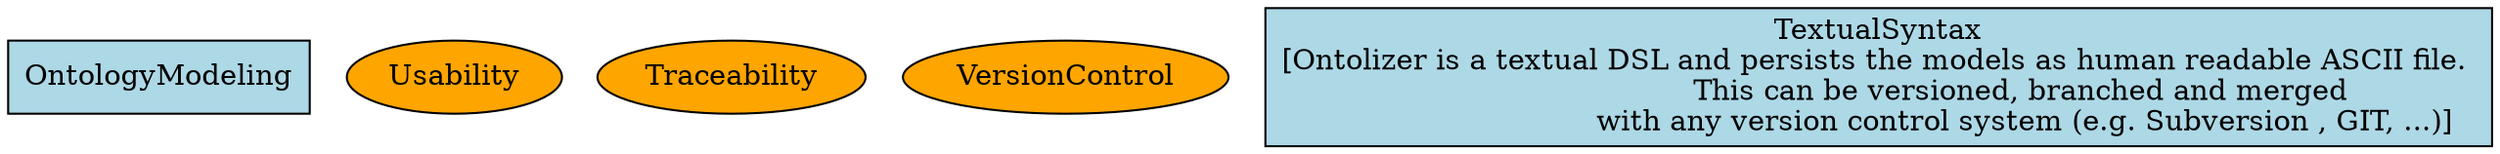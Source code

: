 
digraph {
	OntologyModeling [shape=rectangle,fillcolor=lightblue,style=filled];				
	Usability [shape=oval,fillcolor=orange,style=filled];				
	Traceability [shape=oval,fillcolor=orange,style=filled];				
	VersionControl [shape=oval,fillcolor=orange,style=filled];				
	TextualSyntax [label="TextualSyntax\n[Ontolizer is a textual DSL and persists the models as human readable ASCII file. 
				This can be versioned, branched and merged 
				with any version control system (e.g. Subversion , GIT, ...)]" shape=rectangle,fillcolor=lightblue,style=filled];				
}
